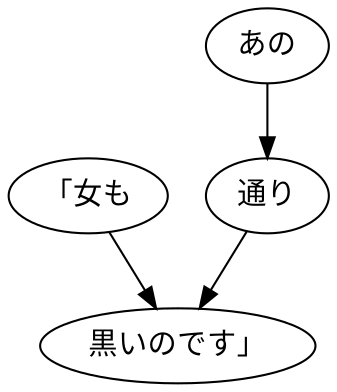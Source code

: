 digraph graph7844 {
	node0 [label="「女も"];
	node1 [label="あの"];
	node2 [label="通り"];
	node3 [label="黒いのです」"];
	node0 -> node3;
	node1 -> node2;
	node2 -> node3;
}
